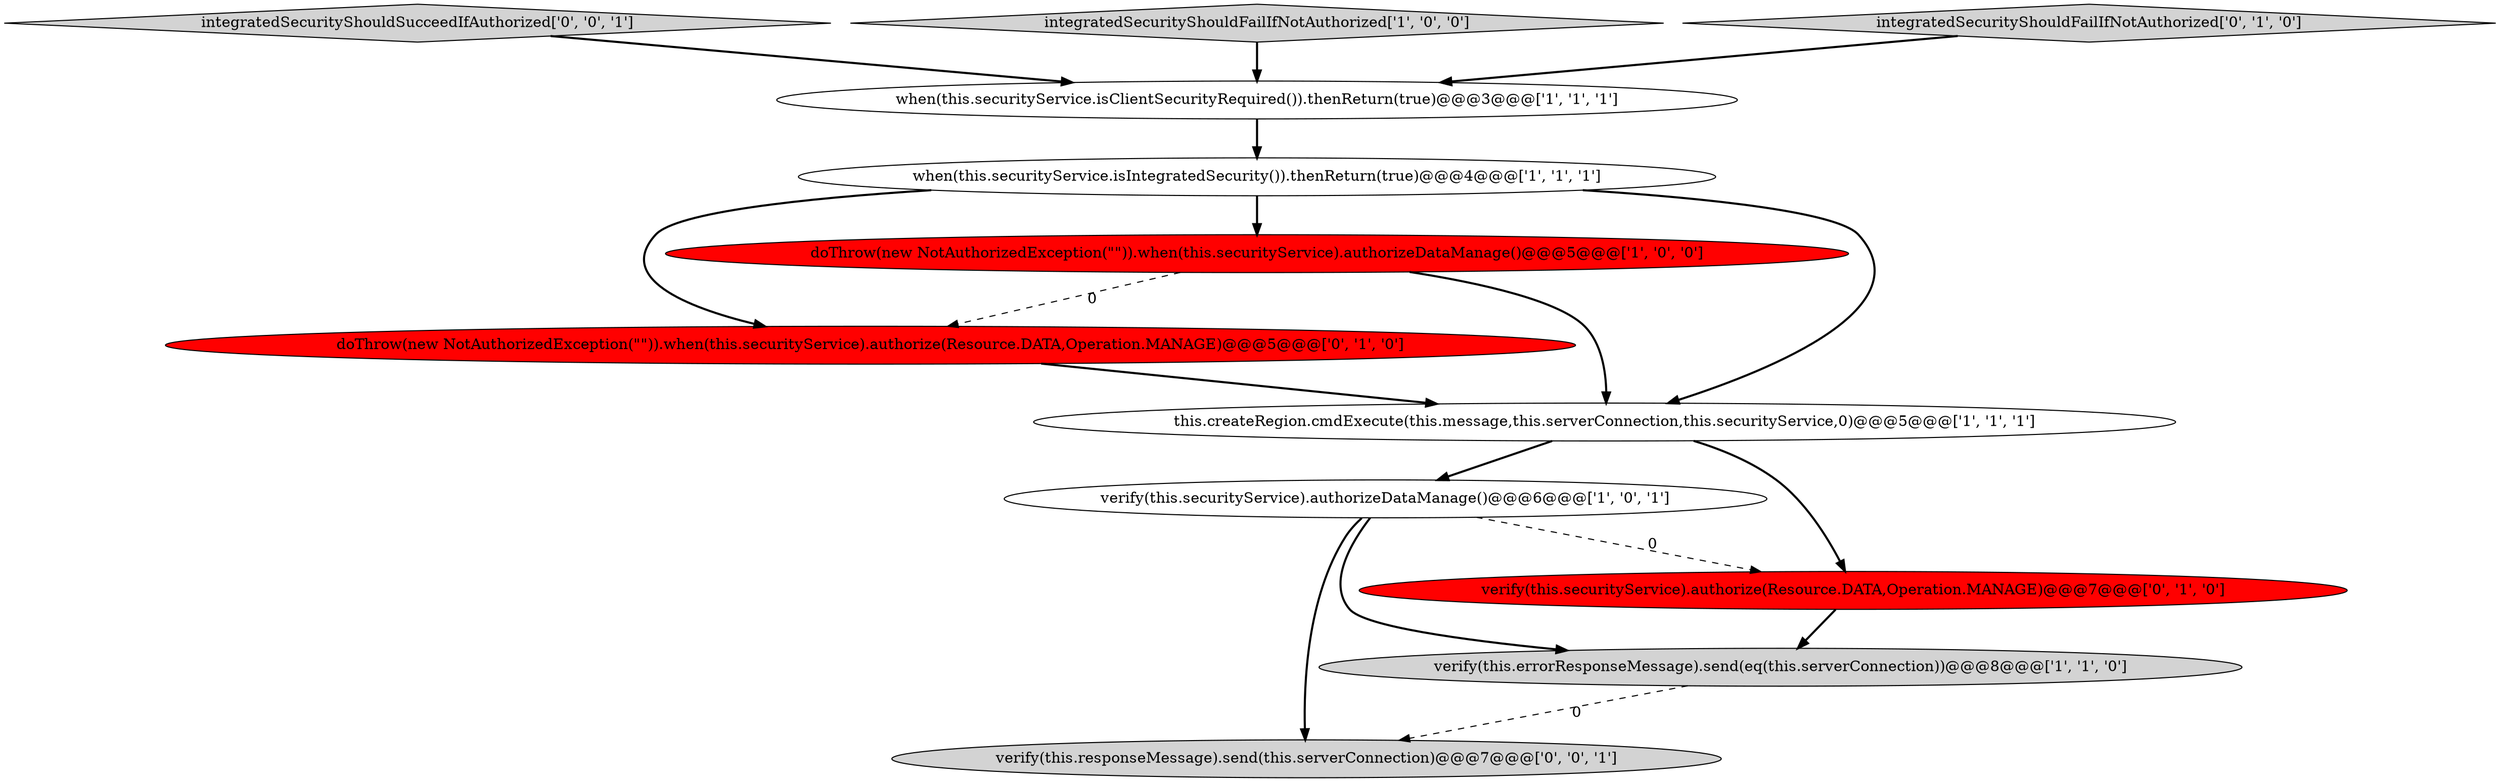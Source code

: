 digraph {
11 [style = filled, label = "integratedSecurityShouldSucceedIfAuthorized['0', '0', '1']", fillcolor = lightgray, shape = diamond image = "AAA0AAABBB3BBB"];
1 [style = filled, label = "integratedSecurityShouldFailIfNotAuthorized['1', '0', '0']", fillcolor = lightgray, shape = diamond image = "AAA0AAABBB1BBB"];
0 [style = filled, label = "verify(this.errorResponseMessage).send(eq(this.serverConnection))@@@8@@@['1', '1', '0']", fillcolor = lightgray, shape = ellipse image = "AAA0AAABBB1BBB"];
7 [style = filled, label = "doThrow(new NotAuthorizedException(\"\")).when(this.securityService).authorize(Resource.DATA,Operation.MANAGE)@@@5@@@['0', '1', '0']", fillcolor = red, shape = ellipse image = "AAA1AAABBB2BBB"];
10 [style = filled, label = "verify(this.responseMessage).send(this.serverConnection)@@@7@@@['0', '0', '1']", fillcolor = lightgray, shape = ellipse image = "AAA0AAABBB3BBB"];
5 [style = filled, label = "verify(this.securityService).authorizeDataManage()@@@6@@@['1', '0', '1']", fillcolor = white, shape = ellipse image = "AAA0AAABBB1BBB"];
8 [style = filled, label = "verify(this.securityService).authorize(Resource.DATA,Operation.MANAGE)@@@7@@@['0', '1', '0']", fillcolor = red, shape = ellipse image = "AAA1AAABBB2BBB"];
6 [style = filled, label = "doThrow(new NotAuthorizedException(\"\")).when(this.securityService).authorizeDataManage()@@@5@@@['1', '0', '0']", fillcolor = red, shape = ellipse image = "AAA1AAABBB1BBB"];
9 [style = filled, label = "integratedSecurityShouldFailIfNotAuthorized['0', '1', '0']", fillcolor = lightgray, shape = diamond image = "AAA0AAABBB2BBB"];
4 [style = filled, label = "when(this.securityService.isClientSecurityRequired()).thenReturn(true)@@@3@@@['1', '1', '1']", fillcolor = white, shape = ellipse image = "AAA0AAABBB1BBB"];
3 [style = filled, label = "when(this.securityService.isIntegratedSecurity()).thenReturn(true)@@@4@@@['1', '1', '1']", fillcolor = white, shape = ellipse image = "AAA0AAABBB1BBB"];
2 [style = filled, label = "this.createRegion.cmdExecute(this.message,this.serverConnection,this.securityService,0)@@@5@@@['1', '1', '1']", fillcolor = white, shape = ellipse image = "AAA0AAABBB1BBB"];
8->0 [style = bold, label=""];
5->8 [style = dashed, label="0"];
5->10 [style = bold, label=""];
4->3 [style = bold, label=""];
3->6 [style = bold, label=""];
1->4 [style = bold, label=""];
11->4 [style = bold, label=""];
3->2 [style = bold, label=""];
5->0 [style = bold, label=""];
3->7 [style = bold, label=""];
7->2 [style = bold, label=""];
6->7 [style = dashed, label="0"];
0->10 [style = dashed, label="0"];
9->4 [style = bold, label=""];
2->8 [style = bold, label=""];
2->5 [style = bold, label=""];
6->2 [style = bold, label=""];
}
